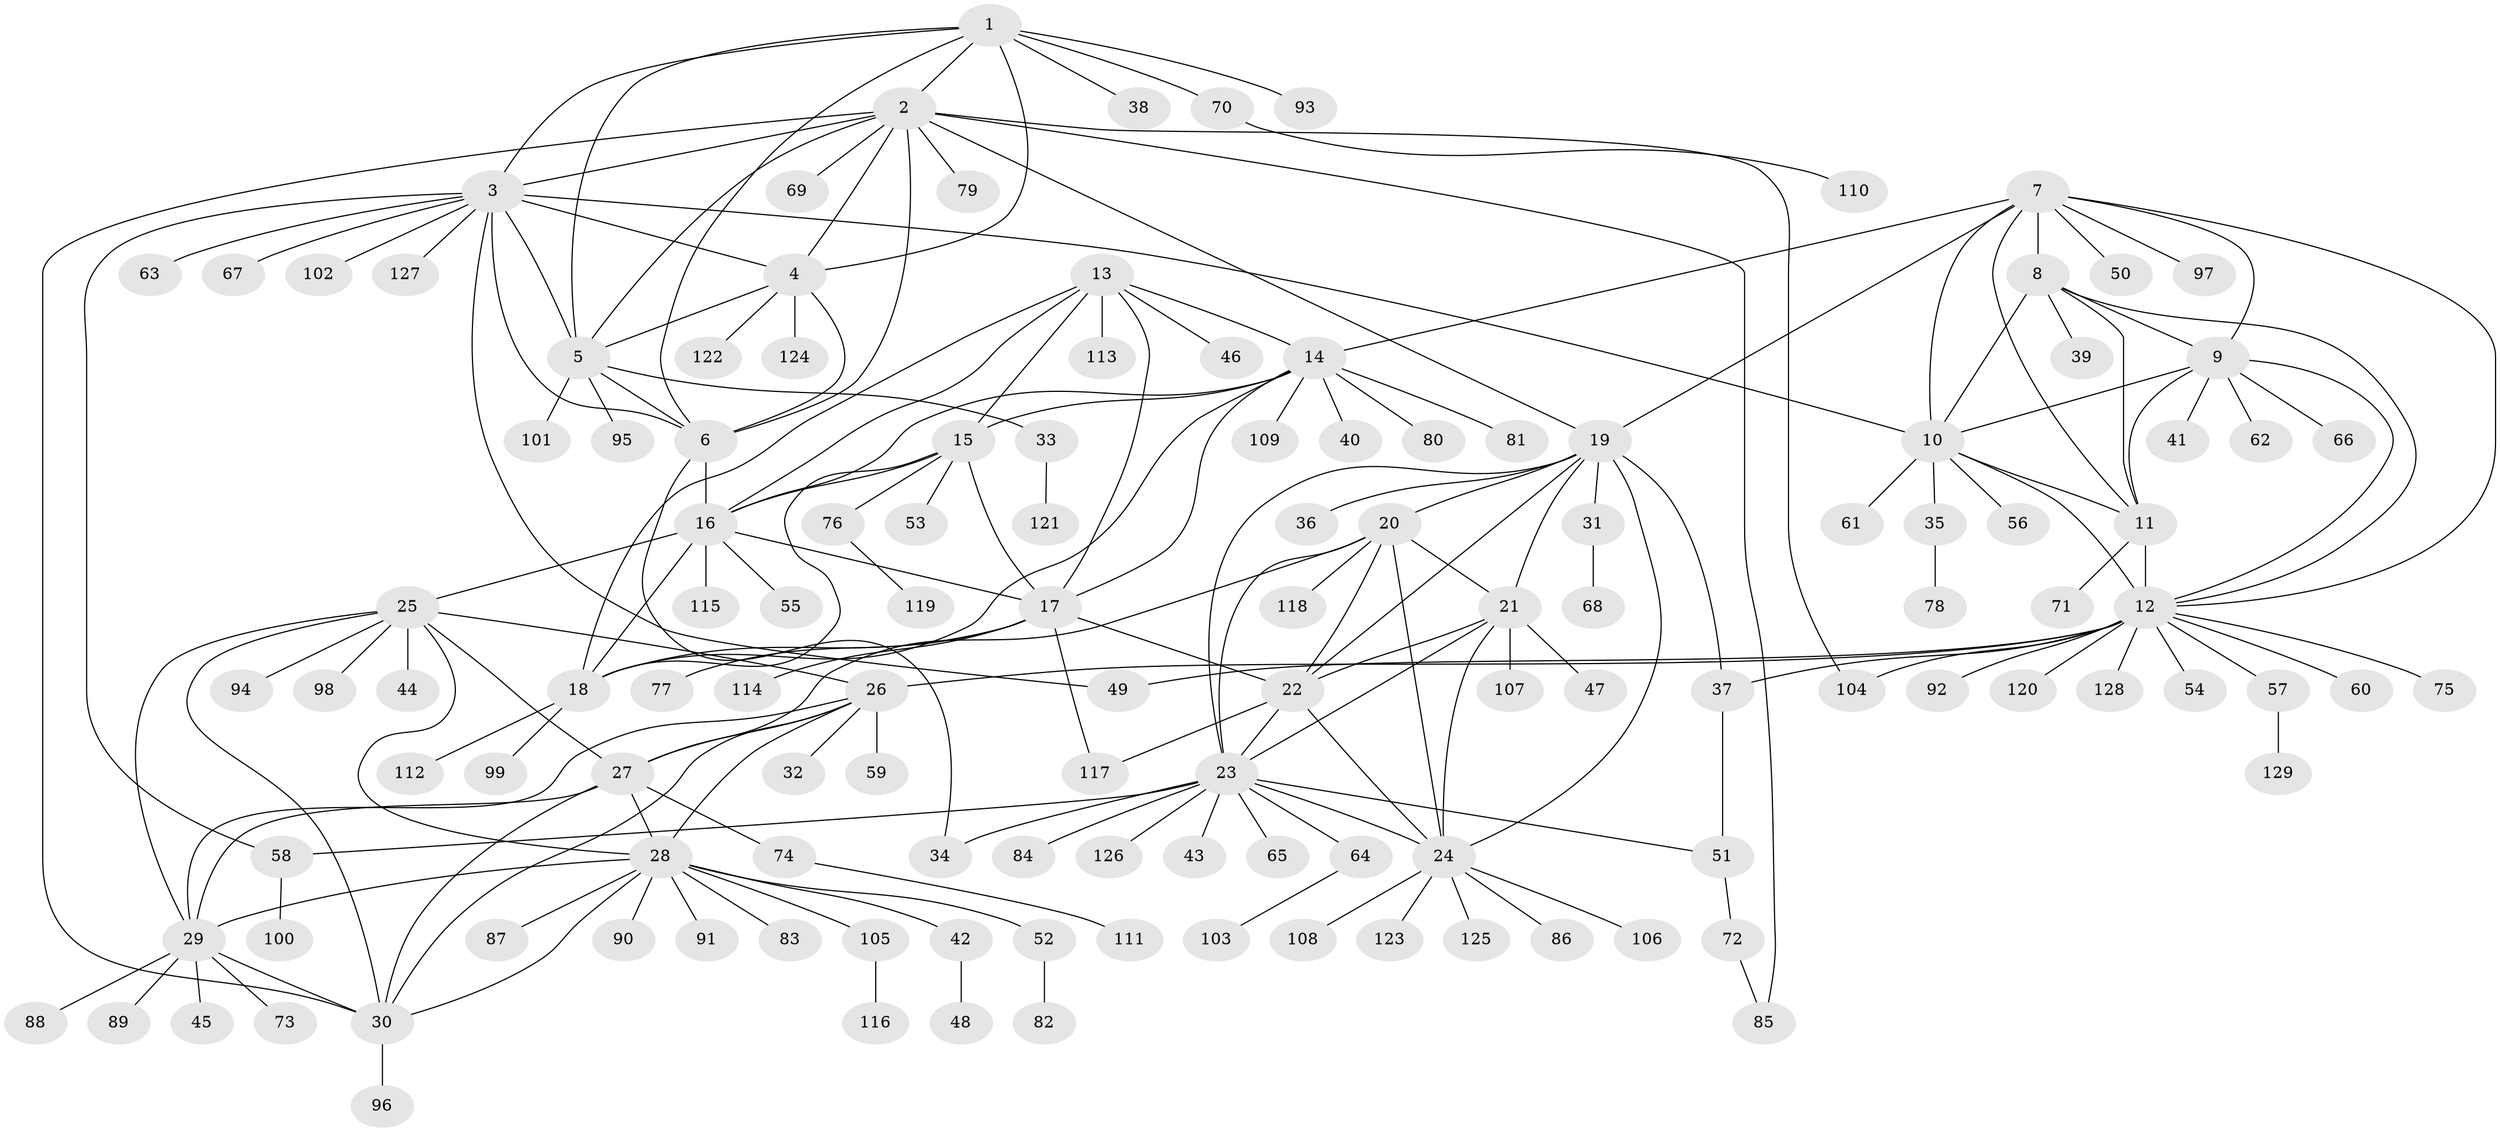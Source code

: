 // coarse degree distribution, {6: 0.19230769230769232, 9: 0.09615384615384616, 5: 0.1346153846153846, 7: 0.15384615384615385, 8: 0.019230769230769232, 1: 0.3269230769230769, 2: 0.057692307692307696, 3: 0.019230769230769232}
// Generated by graph-tools (version 1.1) at 2025/52/03/04/25 22:52:35]
// undirected, 129 vertices, 192 edges
graph export_dot {
  node [color=gray90,style=filled];
  1;
  2;
  3;
  4;
  5;
  6;
  7;
  8;
  9;
  10;
  11;
  12;
  13;
  14;
  15;
  16;
  17;
  18;
  19;
  20;
  21;
  22;
  23;
  24;
  25;
  26;
  27;
  28;
  29;
  30;
  31;
  32;
  33;
  34;
  35;
  36;
  37;
  38;
  39;
  40;
  41;
  42;
  43;
  44;
  45;
  46;
  47;
  48;
  49;
  50;
  51;
  52;
  53;
  54;
  55;
  56;
  57;
  58;
  59;
  60;
  61;
  62;
  63;
  64;
  65;
  66;
  67;
  68;
  69;
  70;
  71;
  72;
  73;
  74;
  75;
  76;
  77;
  78;
  79;
  80;
  81;
  82;
  83;
  84;
  85;
  86;
  87;
  88;
  89;
  90;
  91;
  92;
  93;
  94;
  95;
  96;
  97;
  98;
  99;
  100;
  101;
  102;
  103;
  104;
  105;
  106;
  107;
  108;
  109;
  110;
  111;
  112;
  113;
  114;
  115;
  116;
  117;
  118;
  119;
  120;
  121;
  122;
  123;
  124;
  125;
  126;
  127;
  128;
  129;
  1 -- 2;
  1 -- 3;
  1 -- 4;
  1 -- 5;
  1 -- 6;
  1 -- 38;
  1 -- 70;
  1 -- 93;
  2 -- 3;
  2 -- 4;
  2 -- 5;
  2 -- 6;
  2 -- 19;
  2 -- 30;
  2 -- 69;
  2 -- 79;
  2 -- 85;
  2 -- 104;
  3 -- 4;
  3 -- 5;
  3 -- 6;
  3 -- 10;
  3 -- 49;
  3 -- 58;
  3 -- 63;
  3 -- 67;
  3 -- 102;
  3 -- 127;
  4 -- 5;
  4 -- 6;
  4 -- 122;
  4 -- 124;
  5 -- 6;
  5 -- 33;
  5 -- 95;
  5 -- 101;
  6 -- 16;
  6 -- 34;
  7 -- 8;
  7 -- 9;
  7 -- 10;
  7 -- 11;
  7 -- 12;
  7 -- 14;
  7 -- 19;
  7 -- 50;
  7 -- 97;
  8 -- 9;
  8 -- 10;
  8 -- 11;
  8 -- 12;
  8 -- 39;
  9 -- 10;
  9 -- 11;
  9 -- 12;
  9 -- 41;
  9 -- 62;
  9 -- 66;
  10 -- 11;
  10 -- 12;
  10 -- 35;
  10 -- 56;
  10 -- 61;
  11 -- 12;
  11 -- 71;
  12 -- 26;
  12 -- 37;
  12 -- 49;
  12 -- 54;
  12 -- 57;
  12 -- 60;
  12 -- 75;
  12 -- 92;
  12 -- 104;
  12 -- 120;
  12 -- 128;
  13 -- 14;
  13 -- 15;
  13 -- 16;
  13 -- 17;
  13 -- 18;
  13 -- 46;
  13 -- 113;
  14 -- 15;
  14 -- 16;
  14 -- 17;
  14 -- 18;
  14 -- 40;
  14 -- 80;
  14 -- 81;
  14 -- 109;
  15 -- 16;
  15 -- 17;
  15 -- 18;
  15 -- 53;
  15 -- 76;
  16 -- 17;
  16 -- 18;
  16 -- 25;
  16 -- 55;
  16 -- 115;
  17 -- 18;
  17 -- 22;
  17 -- 77;
  17 -- 114;
  17 -- 117;
  18 -- 99;
  18 -- 112;
  19 -- 20;
  19 -- 21;
  19 -- 22;
  19 -- 23;
  19 -- 24;
  19 -- 31;
  19 -- 36;
  19 -- 37;
  20 -- 21;
  20 -- 22;
  20 -- 23;
  20 -- 24;
  20 -- 27;
  20 -- 118;
  21 -- 22;
  21 -- 23;
  21 -- 24;
  21 -- 47;
  21 -- 107;
  22 -- 23;
  22 -- 24;
  22 -- 117;
  23 -- 24;
  23 -- 34;
  23 -- 43;
  23 -- 51;
  23 -- 58;
  23 -- 64;
  23 -- 65;
  23 -- 84;
  23 -- 126;
  24 -- 86;
  24 -- 106;
  24 -- 108;
  24 -- 123;
  24 -- 125;
  25 -- 26;
  25 -- 27;
  25 -- 28;
  25 -- 29;
  25 -- 30;
  25 -- 44;
  25 -- 94;
  25 -- 98;
  26 -- 27;
  26 -- 28;
  26 -- 29;
  26 -- 30;
  26 -- 32;
  26 -- 59;
  27 -- 28;
  27 -- 29;
  27 -- 30;
  27 -- 74;
  28 -- 29;
  28 -- 30;
  28 -- 42;
  28 -- 52;
  28 -- 83;
  28 -- 87;
  28 -- 90;
  28 -- 91;
  28 -- 105;
  29 -- 30;
  29 -- 45;
  29 -- 73;
  29 -- 88;
  29 -- 89;
  30 -- 96;
  31 -- 68;
  33 -- 121;
  35 -- 78;
  37 -- 51;
  42 -- 48;
  51 -- 72;
  52 -- 82;
  57 -- 129;
  58 -- 100;
  64 -- 103;
  70 -- 110;
  72 -- 85;
  74 -- 111;
  76 -- 119;
  105 -- 116;
}
